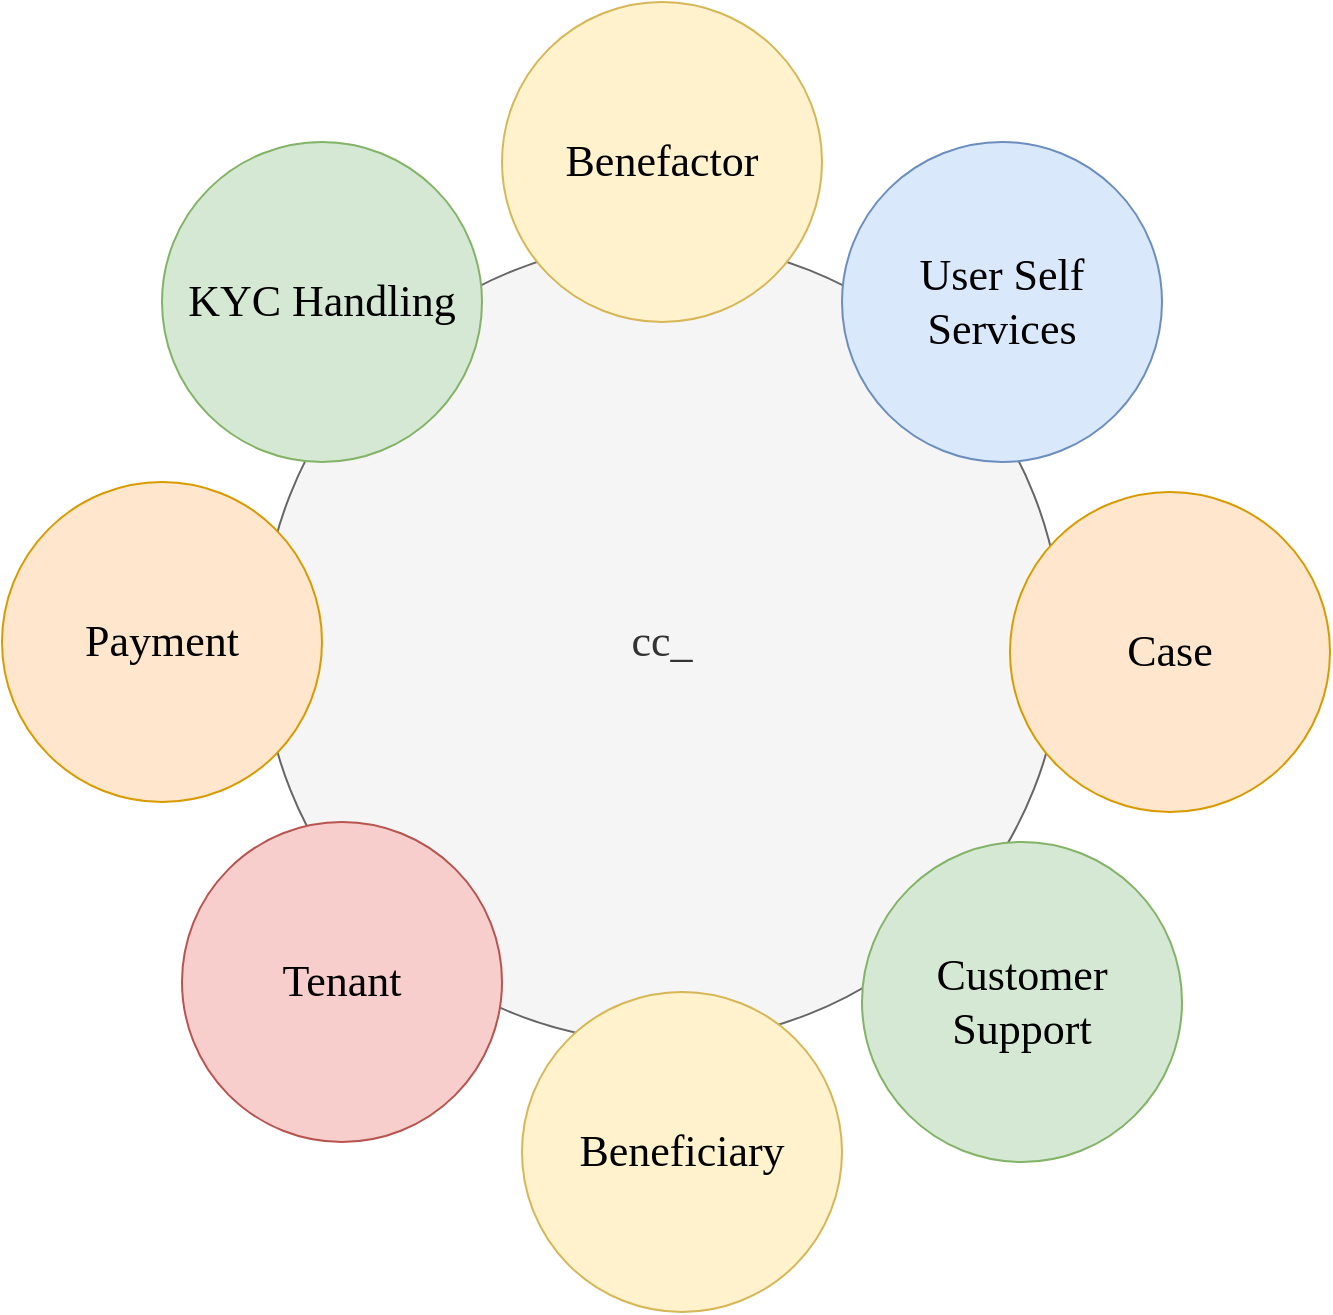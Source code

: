 <mxfile version="10.9.6" type="device"><diagram name="Page-1" id="dd472eb7-4b8b-5cd9-a60b-b15522922e76"><mxGraphModel dx="1730" dy="918" grid="1" gridSize="10" guides="1" tooltips="1" connect="1" arrows="1" fold="1" page="1" pageScale="1" pageWidth="1100" pageHeight="850" background="#ffffff" math="0" shadow="0"><root><mxCell id="0"/><mxCell id="1" parent="0"/><mxCell id="374e34682ed331ee-1" value="cc_" style="ellipse;whiteSpace=wrap;html=1;rounded=0;shadow=0;dashed=0;comic=0;fontFamily=Verdana;fontSize=22;fillColor=#f5f5f5;strokeColor=#666666;fontColor=#333333;" parent="1" vertex="1"><mxGeometry x="330" y="180" width="400" height="400" as="geometry"/></mxCell><mxCell id="45236fa5f4b8e91a-1" value="Tenant" style="ellipse;whiteSpace=wrap;html=1;rounded=0;shadow=0;dashed=0;comic=0;fontFamily=Verdana;fontSize=22;fillColor=#f8cecc;strokeColor=#b85450;" parent="1" vertex="1"><mxGeometry x="290" y="470" width="160" height="160" as="geometry"/></mxCell><mxCell id="45236fa5f4b8e91a-2" value="Beneficiary" style="ellipse;whiteSpace=wrap;html=1;rounded=0;shadow=0;dashed=0;comic=0;fontFamily=Verdana;fontSize=22;fillColor=#fff2cc;strokeColor=#d6b656;" parent="1" vertex="1"><mxGeometry x="460" y="555" width="160" height="160" as="geometry"/></mxCell><mxCell id="45236fa5f4b8e91a-3" value="Case" style="ellipse;whiteSpace=wrap;html=1;rounded=0;shadow=0;dashed=0;comic=0;fontFamily=Verdana;fontSize=22;fillColor=#ffe6cc;strokeColor=#d79b00;" parent="1" vertex="1"><mxGeometry x="704" y="305" width="160" height="160" as="geometry"/></mxCell><mxCell id="45236fa5f4b8e91a-4" value="Customer Support" style="ellipse;whiteSpace=wrap;html=1;rounded=0;shadow=0;dashed=0;comic=0;fontFamily=Verdana;fontSize=22;fillColor=#d5e8d4;strokeColor=#82b366;" parent="1" vertex="1"><mxGeometry x="630" y="480" width="160" height="160" as="geometry"/></mxCell><mxCell id="45236fa5f4b8e91a-5" value="KYC Handling" style="ellipse;whiteSpace=wrap;html=1;rounded=0;shadow=0;dashed=0;comic=0;fontFamily=Verdana;fontSize=22;fillColor=#d5e8d4;strokeColor=#82b366;" parent="1" vertex="1"><mxGeometry x="280" y="130" width="160" height="160" as="geometry"/></mxCell><mxCell id="45236fa5f4b8e91a-6" value="User Self Services" style="ellipse;whiteSpace=wrap;html=1;rounded=0;shadow=0;dashed=0;comic=0;fontFamily=Verdana;fontSize=22;fillColor=#dae8fc;strokeColor=#6c8ebf;" parent="1" vertex="1"><mxGeometry x="620" y="130" width="160" height="160" as="geometry"/></mxCell><mxCell id="45236fa5f4b8e91a-7" value="Payment" style="ellipse;whiteSpace=wrap;html=1;rounded=0;shadow=0;dashed=0;comic=0;fontFamily=Verdana;fontSize=22;fillColor=#ffe6cc;strokeColor=#d79b00;" parent="1" vertex="1"><mxGeometry x="200" y="300" width="160" height="160" as="geometry"/></mxCell><mxCell id="45236fa5f4b8e91a-8" value="Benefactor" style="ellipse;whiteSpace=wrap;html=1;rounded=0;shadow=0;dashed=0;comic=0;fontFamily=Verdana;fontSize=22;fillColor=#fff2cc;strokeColor=#d6b656;" parent="1" vertex="1"><mxGeometry x="450" y="60" width="160" height="160" as="geometry"/></mxCell></root></mxGraphModel></diagram></mxfile>